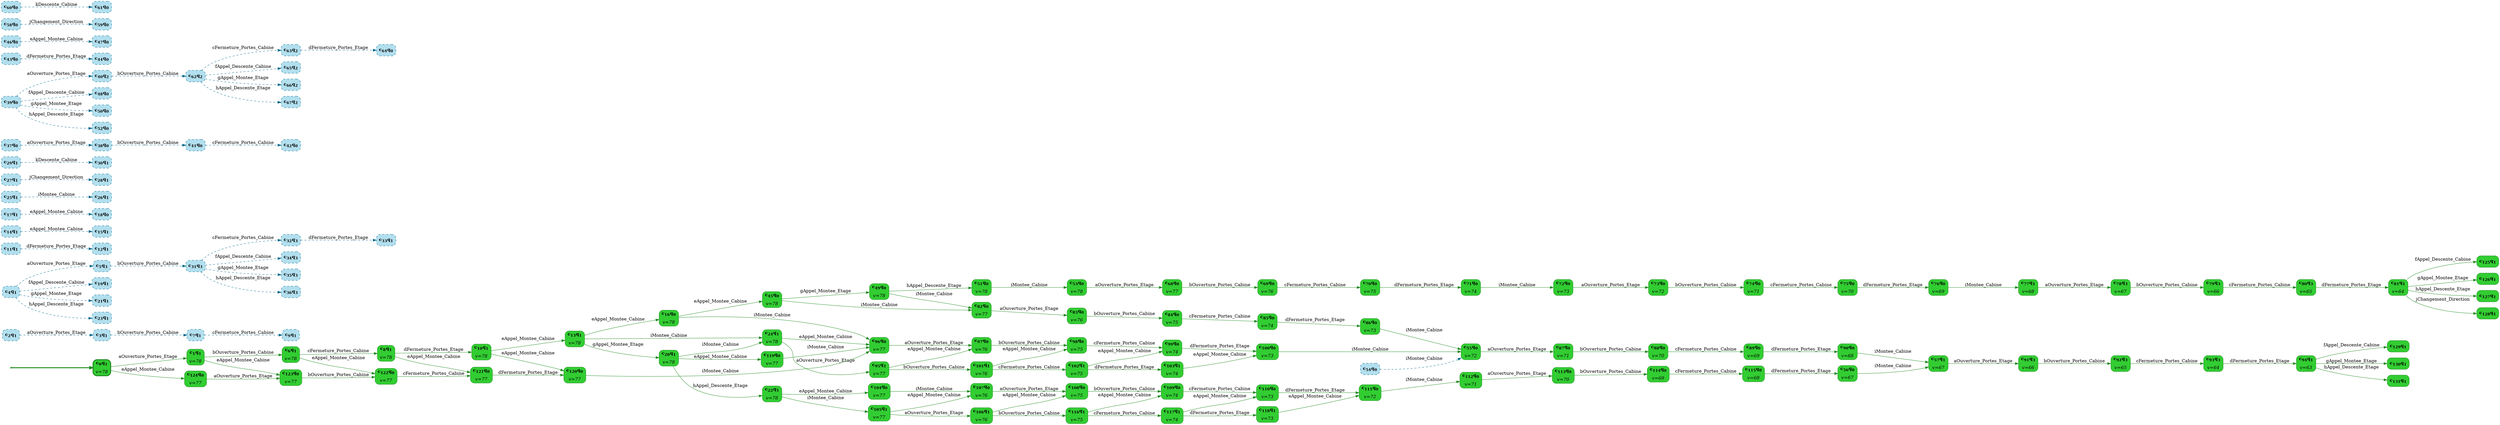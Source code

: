 digraph g {

	rankdir="LR"

	__invisible__[shape="point", color="forestgreen"]
	c0q1[label=<<b>c<sub>0</sub>q<sub>1</sub></b><br/><br/><i>v=78</i>>, shape="box", style="rounded, filled", fillcolor="limegreen", color="forestgreen", penwidth=3] // Initial
	c1q1[label=<<b>c<sub>1</sub>q<sub>1</sub></b><br/><br/><i>v=78</i>>, shape="box", style="rounded, filled", fillcolor="limegreen", color="forestgreen"]
	c6q1[label=<<b>c<sub>6</sub>q<sub>1</sub></b><br/><br/><i>v=78</i>>, shape="box", style="rounded, filled", fillcolor="limegreen", color="forestgreen"]
	c8q1[label=<<b>c<sub>8</sub>q<sub>1</sub></b><br/><br/><i>v=78</i>>, shape="box", style="rounded, filled", fillcolor="limegreen", color="forestgreen"]
	c10q1[label=<<b>c<sub>10</sub>q<sub>1</sub></b><br/><br/><i>v=78</i>>, shape="box", style="rounded, filled", fillcolor="limegreen", color="forestgreen"]
	c13q1[label=<<b>c<sub>13</sub>q<sub>1</sub></b><br/><br/><i>v=78</i>>, shape="box", style="rounded, filled", fillcolor="limegreen", color="forestgreen"]
	c16q0[label=<<b>c<sub>16</sub>q<sub>0</sub></b><br/><br/><i>v=78</i>>, shape="box", style="rounded, filled", fillcolor="limegreen", color="forestgreen"]
	c45q0[label=<<b>c<sub>45</sub>q<sub>0</sub></b><br/><br/><i>v=78</i>>, shape="box", style="rounded, filled", fillcolor="limegreen", color="forestgreen"]
	c49q0[label=<<b>c<sub>49</sub>q<sub>0</sub></b><br/><br/><i>v=78</i>>, shape="box", style="rounded, filled", fillcolor="limegreen", color="forestgreen"]
	c51q0[label=<<b>c<sub>51</sub>q<sub>0</sub></b><br/><br/><i>v=78</i>>, shape="box", style="rounded, filled", fillcolor="limegreen", color="forestgreen"]
	c53q0[label=<<b>c<sub>53</sub>q<sub>0</sub></b><br/><br/><i>v=78</i>>, shape="box", style="rounded, filled", fillcolor="limegreen", color="forestgreen"]
	c68q0[label=<<b>c<sub>68</sub>q<sub>0</sub></b><br/><br/><i>v=77</i>>, shape="box", style="rounded, filled", fillcolor="limegreen", color="forestgreen"]
	c69q0[label=<<b>c<sub>69</sub>q<sub>0</sub></b><br/><br/><i>v=76</i>>, shape="box", style="rounded, filled", fillcolor="limegreen", color="forestgreen"]
	c70q0[label=<<b>c<sub>70</sub>q<sub>0</sub></b><br/><br/><i>v=75</i>>, shape="box", style="rounded, filled", fillcolor="limegreen", color="forestgreen"]
	c71q0[label=<<b>c<sub>71</sub>q<sub>0</sub></b><br/><br/><i>v=74</i>>, shape="box", style="rounded, filled", fillcolor="limegreen", color="forestgreen"]
	c72q0[label=<<b>c<sub>72</sub>q<sub>0</sub></b><br/><br/><i>v=73</i>>, shape="box", style="rounded, filled", fillcolor="limegreen", color="forestgreen"]
	c73q0[label=<<b>c<sub>73</sub>q<sub>0</sub></b><br/><br/><i>v=72</i>>, shape="box", style="rounded, filled", fillcolor="limegreen", color="forestgreen"]
	c74q0[label=<<b>c<sub>74</sub>q<sub>0</sub></b><br/><br/><i>v=71</i>>, shape="box", style="rounded, filled", fillcolor="limegreen", color="forestgreen"]
	c75q0[label=<<b>c<sub>75</sub>q<sub>0</sub></b><br/><br/><i>v=70</i>>, shape="box", style="rounded, filled", fillcolor="limegreen", color="forestgreen"]
	c76q0[label=<<b>c<sub>76</sub>q<sub>0</sub></b><br/><br/><i>v=69</i>>, shape="box", style="rounded, filled", fillcolor="limegreen", color="forestgreen"]
	c77q1[label=<<b>c<sub>77</sub>q<sub>1</sub></b><br/><br/><i>v=68</i>>, shape="box", style="rounded, filled", fillcolor="limegreen", color="forestgreen"]
	c78q3[label=<<b>c<sub>78</sub>q<sub>3</sub></b><br/><br/><i>v=67</i>>, shape="box", style="rounded, filled", fillcolor="limegreen", color="forestgreen"]
	c79q3[label=<<b>c<sub>79</sub>q<sub>3</sub></b><br/><br/><i>v=66</i>>, shape="box", style="rounded, filled", fillcolor="limegreen", color="forestgreen"]
	c80q3[label=<<b>c<sub>80</sub>q<sub>3</sub></b><br/><br/><i>v=65</i>>, shape="box", style="rounded, filled", fillcolor="limegreen", color="forestgreen"]
	c81q1[label=<<b>c<sub>81</sub>q<sub>1</sub></b><br/><br/><i>v=64</i>>, shape="box", style="rounded, filled", fillcolor="limegreen", color="forestgreen"]
	c125q1[label=<<b>c<sub>125</sub>q<sub>1</sub></b>>, shape="box", style="rounded, filled", fillcolor="limegreen", color="forestgreen"]
	c126q1[label=<<b>c<sub>126</sub>q<sub>1</sub></b>>, shape="box", style="rounded, filled", fillcolor="limegreen", color="forestgreen"]
	c127q1[label=<<b>c<sub>127</sub>q<sub>1</sub></b>>, shape="box", style="rounded, filled", fillcolor="limegreen", color="forestgreen"]
	c128q1[label=<<b>c<sub>128</sub>q<sub>1</sub></b>>, shape="box", style="rounded, filled", fillcolor="limegreen", color="forestgreen"]
	c82q0[label=<<b>c<sub>82</sub>q<sub>0</sub></b><br/><br/><i>v=77</i>>, shape="box", style="rounded, filled", fillcolor="limegreen", color="forestgreen"]
	c83q0[label=<<b>c<sub>83</sub>q<sub>0</sub></b><br/><br/><i>v=76</i>>, shape="box", style="rounded, filled", fillcolor="limegreen", color="forestgreen"]
	c84q0[label=<<b>c<sub>84</sub>q<sub>0</sub></b><br/><br/><i>v=75</i>>, shape="box", style="rounded, filled", fillcolor="limegreen", color="forestgreen"]
	c85q0[label=<<b>c<sub>85</sub>q<sub>0</sub></b><br/><br/><i>v=74</i>>, shape="box", style="rounded, filled", fillcolor="limegreen", color="forestgreen"]
	c86q0[label=<<b>c<sub>86</sub>q<sub>0</sub></b><br/><br/><i>v=73</i>>, shape="box", style="rounded, filled", fillcolor="limegreen", color="forestgreen"]
	c55q0[label=<<b>c<sub>55</sub>q<sub>0</sub></b><br/><br/><i>v=72</i>>, shape="box", style="rounded, filled", fillcolor="limegreen", color="forestgreen"]
	c87q0[label=<<b>c<sub>87</sub>q<sub>0</sub></b><br/><br/><i>v=71</i>>, shape="box", style="rounded, filled", fillcolor="limegreen", color="forestgreen"]
	c88q0[label=<<b>c<sub>88</sub>q<sub>0</sub></b><br/><br/><i>v=70</i>>, shape="box", style="rounded, filled", fillcolor="limegreen", color="forestgreen"]
	c89q0[label=<<b>c<sub>89</sub>q<sub>0</sub></b><br/><br/><i>v=69</i>>, shape="box", style="rounded, filled", fillcolor="limegreen", color="forestgreen"]
	c90q0[label=<<b>c<sub>90</sub>q<sub>0</sub></b><br/><br/><i>v=68</i>>, shape="box", style="rounded, filled", fillcolor="limegreen", color="forestgreen"]
	c57q1[label=<<b>c<sub>57</sub>q<sub>1</sub></b><br/><br/><i>v=67</i>>, shape="box", style="rounded, filled", fillcolor="limegreen", color="forestgreen"]
	c91q3[label=<<b>c<sub>91</sub>q<sub>3</sub></b><br/><br/><i>v=66</i>>, shape="box", style="rounded, filled", fillcolor="limegreen", color="forestgreen"]
	c92q3[label=<<b>c<sub>92</sub>q<sub>3</sub></b><br/><br/><i>v=65</i>>, shape="box", style="rounded, filled", fillcolor="limegreen", color="forestgreen"]
	c93q3[label=<<b>c<sub>93</sub>q<sub>3</sub></b><br/><br/><i>v=64</i>>, shape="box", style="rounded, filled", fillcolor="limegreen", color="forestgreen"]
	c94q1[label=<<b>c<sub>94</sub>q<sub>1</sub></b><br/><br/><i>v=63</i>>, shape="box", style="rounded, filled", fillcolor="limegreen", color="forestgreen"]
	c129q1[label=<<b>c<sub>129</sub>q<sub>1</sub></b>>, shape="box", style="rounded, filled", fillcolor="limegreen", color="forestgreen"]
	c130q1[label=<<b>c<sub>130</sub>q<sub>1</sub></b>>, shape="box", style="rounded, filled", fillcolor="limegreen", color="forestgreen"]
	c131q1[label=<<b>c<sub>131</sub>q<sub>1</sub></b>>, shape="box", style="rounded, filled", fillcolor="limegreen", color="forestgreen"]
	c96q0[label=<<b>c<sub>96</sub>q<sub>0</sub></b><br/><br/><i>v=77</i>>, shape="box", style="rounded, filled", fillcolor="limegreen", color="forestgreen"]
	c97q0[label=<<b>c<sub>97</sub>q<sub>0</sub></b><br/><br/><i>v=76</i>>, shape="box", style="rounded, filled", fillcolor="limegreen", color="forestgreen"]
	c98q0[label=<<b>c<sub>98</sub>q<sub>0</sub></b><br/><br/><i>v=75</i>>, shape="box", style="rounded, filled", fillcolor="limegreen", color="forestgreen"]
	c99q0[label=<<b>c<sub>99</sub>q<sub>0</sub></b><br/><br/><i>v=74</i>>, shape="box", style="rounded, filled", fillcolor="limegreen", color="forestgreen"]
	c100q0[label=<<b>c<sub>100</sub>q<sub>0</sub></b><br/><br/><i>v=73</i>>, shape="box", style="rounded, filled", fillcolor="limegreen", color="forestgreen"]
	c20q1[label=<<b>c<sub>20</sub>q<sub>1</sub></b><br/><br/><i>v=78</i>>, shape="box", style="rounded, filled", fillcolor="limegreen", color="forestgreen"]
	c22q1[label=<<b>c<sub>22</sub>q<sub>1</sub></b><br/><br/><i>v=78</i>>, shape="box", style="rounded, filled", fillcolor="limegreen", color="forestgreen"]
	c104q0[label=<<b>c<sub>104</sub>q<sub>0</sub></b><br/><br/><i>v=77</i>>, shape="box", style="rounded, filled", fillcolor="limegreen", color="forestgreen"]
	c107q0[label=<<b>c<sub>107</sub>q<sub>0</sub></b><br/><br/><i>v=76</i>>, shape="box", style="rounded, filled", fillcolor="limegreen", color="forestgreen"]
	c108q0[label=<<b>c<sub>108</sub>q<sub>0</sub></b><br/><br/><i>v=75</i>>, shape="box", style="rounded, filled", fillcolor="limegreen", color="forestgreen"]
	c109q0[label=<<b>c<sub>109</sub>q<sub>0</sub></b><br/><br/><i>v=74</i>>, shape="box", style="rounded, filled", fillcolor="limegreen", color="forestgreen"]
	c110q0[label=<<b>c<sub>110</sub>q<sub>0</sub></b><br/><br/><i>v=73</i>>, shape="box", style="rounded, filled", fillcolor="limegreen", color="forestgreen"]
	c111q0[label=<<b>c<sub>111</sub>q<sub>0</sub></b><br/><br/><i>v=72</i>>, shape="box", style="rounded, filled", fillcolor="limegreen", color="forestgreen"]
	c112q0[label=<<b>c<sub>112</sub>q<sub>0</sub></b><br/><br/><i>v=71</i>>, shape="box", style="rounded, filled", fillcolor="limegreen", color="forestgreen"]
	c113q0[label=<<b>c<sub>113</sub>q<sub>0</sub></b><br/><br/><i>v=70</i>>, shape="box", style="rounded, filled", fillcolor="limegreen", color="forestgreen"]
	c114q0[label=<<b>c<sub>114</sub>q<sub>0</sub></b><br/><br/><i>v=69</i>>, shape="box", style="rounded, filled", fillcolor="limegreen", color="forestgreen"]
	c115q0[label=<<b>c<sub>115</sub>q<sub>0</sub></b><br/><br/><i>v=68</i>>, shape="box", style="rounded, filled", fillcolor="limegreen", color="forestgreen"]
	c56q0[label=<<b>c<sub>56</sub>q<sub>0</sub></b><br/><br/><i>v=67</i>>, shape="box", style="rounded, filled", fillcolor="limegreen", color="forestgreen"]
	c105q1[label=<<b>c<sub>105</sub>q<sub>1</sub></b><br/><br/><i>v=77</i>>, shape="box", style="rounded, filled", fillcolor="limegreen", color="forestgreen"]
	c106q1[label=<<b>c<sub>106</sub>q<sub>1</sub></b><br/><br/><i>v=76</i>>, shape="box", style="rounded, filled", fillcolor="limegreen", color="forestgreen"]
	c116q1[label=<<b>c<sub>116</sub>q<sub>1</sub></b><br/><br/><i>v=75</i>>, shape="box", style="rounded, filled", fillcolor="limegreen", color="forestgreen"]
	c117q1[label=<<b>c<sub>117</sub>q<sub>1</sub></b><br/><br/><i>v=74</i>>, shape="box", style="rounded, filled", fillcolor="limegreen", color="forestgreen"]
	c118q1[label=<<b>c<sub>118</sub>q<sub>1</sub></b><br/><br/><i>v=73</i>>, shape="box", style="rounded, filled", fillcolor="limegreen", color="forestgreen"]
	c24q1[label=<<b>c<sub>24</sub>q<sub>1</sub></b><br/><br/><i>v=78</i>>, shape="box", style="rounded, filled", fillcolor="limegreen", color="forestgreen"]
	c95q1[label=<<b>c<sub>95</sub>q<sub>1</sub></b><br/><br/><i>v=77</i>>, shape="box", style="rounded, filled", fillcolor="limegreen", color="forestgreen"]
	c101q1[label=<<b>c<sub>101</sub>q<sub>1</sub></b><br/><br/><i>v=76</i>>, shape="box", style="rounded, filled", fillcolor="limegreen", color="forestgreen"]
	c102q1[label=<<b>c<sub>102</sub>q<sub>1</sub></b><br/><br/><i>v=75</i>>, shape="box", style="rounded, filled", fillcolor="limegreen", color="forestgreen"]
	c103q1[label=<<b>c<sub>103</sub>q<sub>1</sub></b><br/><br/><i>v=74</i>>, shape="box", style="rounded, filled", fillcolor="limegreen", color="forestgreen"]
	c119q0[label=<<b>c<sub>119</sub>q<sub>0</sub></b><br/><br/><i>v=77</i>>, shape="box", style="rounded, filled", fillcolor="limegreen", color="forestgreen"]
	c120q0[label=<<b>c<sub>120</sub>q<sub>0</sub></b><br/><br/><i>v=77</i>>, shape="box", style="rounded, filled", fillcolor="limegreen", color="forestgreen"]
	c121q0[label=<<b>c<sub>121</sub>q<sub>0</sub></b><br/><br/><i>v=77</i>>, shape="box", style="rounded, filled", fillcolor="limegreen", color="forestgreen"]
	c122q0[label=<<b>c<sub>122</sub>q<sub>0</sub></b><br/><br/><i>v=77</i>>, shape="box", style="rounded, filled", fillcolor="limegreen", color="forestgreen"]
	c123q0[label=<<b>c<sub>123</sub>q<sub>0</sub></b><br/><br/><i>v=77</i>>, shape="box", style="rounded, filled", fillcolor="limegreen", color="forestgreen"]
	c124q0[label=<<b>c<sub>124</sub>q<sub>0</sub></b><br/><br/><i>v=77</i>>, shape="box", style="rounded, filled", fillcolor="limegreen", color="forestgreen"]
	c2q1[label=<<b>c<sub>2</sub>q<sub>1</sub></b>>, shape="box", style="rounded, filled, dashed", fillcolor="lightblue2", color="deepskyblue4"]
	c3q1[label=<<b>c<sub>3</sub>q<sub>1</sub></b>>, shape="box", style="rounded, filled, dashed", fillcolor="lightblue2", color="deepskyblue4"]
	c4q1[label=<<b>c<sub>4</sub>q<sub>1</sub></b>>, shape="box", style="rounded, filled, dashed", fillcolor="lightblue2", color="deepskyblue4"]
	c5q3[label=<<b>c<sub>5</sub>q<sub>3</sub></b>>, shape="box", style="rounded, filled, dashed", fillcolor="lightblue2", color="deepskyblue4"]
	c7q1[label=<<b>c<sub>7</sub>q<sub>1</sub></b>>, shape="box", style="rounded, filled, dashed", fillcolor="lightblue2", color="deepskyblue4"]
	c9q1[label=<<b>c<sub>9</sub>q<sub>1</sub></b>>, shape="box", style="rounded, filled, dashed", fillcolor="lightblue2", color="deepskyblue4"]
	c11q1[label=<<b>c<sub>11</sub>q<sub>1</sub></b>>, shape="box", style="rounded, filled, dashed", fillcolor="lightblue2", color="deepskyblue4"]
	c12q1[label=<<b>c<sub>12</sub>q<sub>1</sub></b>>, shape="box", style="rounded, filled, dashed", fillcolor="lightblue2", color="deepskyblue4"]
	c14q1[label=<<b>c<sub>14</sub>q<sub>1</sub></b>>, shape="box", style="rounded, filled, dashed", fillcolor="lightblue2", color="deepskyblue4"]
	c15q1[label=<<b>c<sub>15</sub>q<sub>1</sub></b>>, shape="box", style="rounded, filled, dashed", fillcolor="lightblue2", color="deepskyblue4"]
	c17q1[label=<<b>c<sub>17</sub>q<sub>1</sub></b>>, shape="box", style="rounded, filled, dashed", fillcolor="lightblue2", color="deepskyblue4"]
	c18q0[label=<<b>c<sub>18</sub>q<sub>0</sub></b>>, shape="box", style="rounded, filled, dashed", fillcolor="lightblue2", color="deepskyblue4"]
	c19q1[label=<<b>c<sub>19</sub>q<sub>1</sub></b>>, shape="box", style="rounded, filled, dashed", fillcolor="lightblue2", color="deepskyblue4"]
	c21q1[label=<<b>c<sub>21</sub>q<sub>1</sub></b>>, shape="box", style="rounded, filled, dashed", fillcolor="lightblue2", color="deepskyblue4"]
	c23q1[label=<<b>c<sub>23</sub>q<sub>1</sub></b>>, shape="box", style="rounded, filled, dashed", fillcolor="lightblue2", color="deepskyblue4"]
	c25q1[label=<<b>c<sub>25</sub>q<sub>1</sub></b>>, shape="box", style="rounded, filled, dashed", fillcolor="lightblue2", color="deepskyblue4"]
	c26q1[label=<<b>c<sub>26</sub>q<sub>1</sub></b>>, shape="box", style="rounded, filled, dashed", fillcolor="lightblue2", color="deepskyblue4"]
	c27q1[label=<<b>c<sub>27</sub>q<sub>1</sub></b>>, shape="box", style="rounded, filled, dashed", fillcolor="lightblue2", color="deepskyblue4"]
	c28q1[label=<<b>c<sub>28</sub>q<sub>1</sub></b>>, shape="box", style="rounded, filled, dashed", fillcolor="lightblue2", color="deepskyblue4"]
	c29q1[label=<<b>c<sub>29</sub>q<sub>1</sub></b>>, shape="box", style="rounded, filled, dashed", fillcolor="lightblue2", color="deepskyblue4"]
	c30q1[label=<<b>c<sub>30</sub>q<sub>1</sub></b>>, shape="box", style="rounded, filled, dashed", fillcolor="lightblue2", color="deepskyblue4"]
	c31q3[label=<<b>c<sub>31</sub>q<sub>3</sub></b>>, shape="box", style="rounded, filled, dashed", fillcolor="lightblue2", color="deepskyblue4"]
	c32q3[label=<<b>c<sub>32</sub>q<sub>3</sub></b>>, shape="box", style="rounded, filled, dashed", fillcolor="lightblue2", color="deepskyblue4"]
	c33q1[label=<<b>c<sub>33</sub>q<sub>1</sub></b>>, shape="box", style="rounded, filled, dashed", fillcolor="lightblue2", color="deepskyblue4"]
	c34q3[label=<<b>c<sub>34</sub>q<sub>3</sub></b>>, shape="box", style="rounded, filled, dashed", fillcolor="lightblue2", color="deepskyblue4"]
	c35q3[label=<<b>c<sub>35</sub>q<sub>3</sub></b>>, shape="box", style="rounded, filled, dashed", fillcolor="lightblue2", color="deepskyblue4"]
	c36q3[label=<<b>c<sub>36</sub>q<sub>3</sub></b>>, shape="box", style="rounded, filled, dashed", fillcolor="lightblue2", color="deepskyblue4"]
	c37q0[label=<<b>c<sub>37</sub>q<sub>0</sub></b>>, shape="box", style="rounded, filled, dashed", fillcolor="lightblue2", color="deepskyblue4"]
	c38q0[label=<<b>c<sub>38</sub>q<sub>0</sub></b>>, shape="box", style="rounded, filled, dashed", fillcolor="lightblue2", color="deepskyblue4"]
	c39q0[label=<<b>c<sub>39</sub>q<sub>0</sub></b>>, shape="box", style="rounded, filled, dashed", fillcolor="lightblue2", color="deepskyblue4"]
	c40q2[label=<<b>c<sub>40</sub>q<sub>2</sub></b>>, shape="box", style="rounded, filled, dashed", fillcolor="lightblue2", color="deepskyblue4"]
	c41q0[label=<<b>c<sub>41</sub>q<sub>0</sub></b>>, shape="box", style="rounded, filled, dashed", fillcolor="lightblue2", color="deepskyblue4"]
	c42q0[label=<<b>c<sub>42</sub>q<sub>0</sub></b>>, shape="box", style="rounded, filled, dashed", fillcolor="lightblue2", color="deepskyblue4"]
	c43q0[label=<<b>c<sub>43</sub>q<sub>0</sub></b>>, shape="box", style="rounded, filled, dashed", fillcolor="lightblue2", color="deepskyblue4"]
	c44q0[label=<<b>c<sub>44</sub>q<sub>0</sub></b>>, shape="box", style="rounded, filled, dashed", fillcolor="lightblue2", color="deepskyblue4"]
	c46q0[label=<<b>c<sub>46</sub>q<sub>0</sub></b>>, shape="box", style="rounded, filled, dashed", fillcolor="lightblue2", color="deepskyblue4"]
	c47q0[label=<<b>c<sub>47</sub>q<sub>0</sub></b>>, shape="box", style="rounded, filled, dashed", fillcolor="lightblue2", color="deepskyblue4"]
	c48q0[label=<<b>c<sub>48</sub>q<sub>0</sub></b>>, shape="box", style="rounded, filled, dashed", fillcolor="lightblue2", color="deepskyblue4"]
	c50q0[label=<<b>c<sub>50</sub>q<sub>0</sub></b>>, shape="box", style="rounded, filled, dashed", fillcolor="lightblue2", color="deepskyblue4"]
	c52q0[label=<<b>c<sub>52</sub>q<sub>0</sub></b>>, shape="box", style="rounded, filled, dashed", fillcolor="lightblue2", color="deepskyblue4"]
	c54q0[label=<<b>c<sub>54</sub>q<sub>0</sub></b>>, shape="box", style="rounded, filled, dashed", fillcolor="lightblue2", color="deepskyblue4"]
	c58q0[label=<<b>c<sub>58</sub>q<sub>0</sub></b>>, shape="box", style="rounded, filled, dashed", fillcolor="lightblue2", color="deepskyblue4"]
	c59q0[label=<<b>c<sub>59</sub>q<sub>0</sub></b>>, shape="box", style="rounded, filled, dashed", fillcolor="lightblue2", color="deepskyblue4"]
	c60q0[label=<<b>c<sub>60</sub>q<sub>0</sub></b>>, shape="box", style="rounded, filled, dashed", fillcolor="lightblue2", color="deepskyblue4"]
	c61q0[label=<<b>c<sub>61</sub>q<sub>0</sub></b>>, shape="box", style="rounded, filled, dashed", fillcolor="lightblue2", color="deepskyblue4"]
	c62q2[label=<<b>c<sub>62</sub>q<sub>2</sub></b>>, shape="box", style="rounded, filled, dashed", fillcolor="lightblue2", color="deepskyblue4"]
	c63q2[label=<<b>c<sub>63</sub>q<sub>2</sub></b>>, shape="box", style="rounded, filled, dashed", fillcolor="lightblue2", color="deepskyblue4"]
	c64q0[label=<<b>c<sub>64</sub>q<sub>0</sub></b>>, shape="box", style="rounded, filled, dashed", fillcolor="lightblue2", color="deepskyblue4"]
	c65q2[label=<<b>c<sub>65</sub>q<sub>2</sub></b>>, shape="box", style="rounded, filled, dashed", fillcolor="lightblue2", color="deepskyblue4"]
	c66q2[label=<<b>c<sub>66</sub>q<sub>2</sub></b>>, shape="box", style="rounded, filled, dashed", fillcolor="lightblue2", color="deepskyblue4"]
	c67q2[label=<<b>c<sub>67</sub>q<sub>2</sub></b>>, shape="box", style="rounded, filled, dashed", fillcolor="lightblue2", color="deepskyblue4"]

	__invisible__ -> c0q1[penwidth=3, color="forestgreen"]
	c0q1 -> c1q1[label=<aOuverture_Portes_Etage>, color="forestgreen"]
	c1q1 -> c6q1[label=<bOuverture_Portes_Cabine>, color="forestgreen"]
	c6q1 -> c8q1[label=<cFermeture_Portes_Cabine>, color="forestgreen"]
	c8q1 -> c10q1[label=<dFermeture_Portes_Etage>, color="forestgreen"]
	c10q1 -> c13q1[label=<eAppel_Montee_Cabine>, color="forestgreen"]
	c13q1 -> c16q0[label=<eAppel_Montee_Cabine>, color="forestgreen"]
	c16q0 -> c45q0[label=<eAppel_Montee_Cabine>, color="forestgreen"]
	c45q0 -> c49q0[label=<gAppel_Montee_Etage>, color="forestgreen"]
	c49q0 -> c51q0[label=<hAppel_Descente_Etage>, color="forestgreen"]
	c51q0 -> c53q0[label=<iMontee_Cabine>, color="forestgreen"]
	c53q0 -> c68q0[label=<aOuverture_Portes_Etage>, color="forestgreen"]
	c68q0 -> c69q0[label=<bOuverture_Portes_Cabine>, color="forestgreen"]
	c69q0 -> c70q0[label=<cFermeture_Portes_Cabine>, color="forestgreen"]
	c70q0 -> c71q0[label=<dFermeture_Portes_Etage>, color="forestgreen"]
	c71q0 -> c72q0[label=<iMontee_Cabine>, color="forestgreen"]
	c72q0 -> c73q0[label=<aOuverture_Portes_Etage>, color="forestgreen"]
	c73q0 -> c74q0[label=<bOuverture_Portes_Cabine>, color="forestgreen"]
	c74q0 -> c75q0[label=<cFermeture_Portes_Cabine>, color="forestgreen"]
	c75q0 -> c76q0[label=<dFermeture_Portes_Etage>, color="forestgreen"]
	c76q0 -> c77q1[label=<iMontee_Cabine>, color="forestgreen"]
	c77q1 -> c78q3[label=<aOuverture_Portes_Etage>, color="forestgreen"]
	c78q3 -> c79q3[label=<bOuverture_Portes_Cabine>, color="forestgreen"]
	c79q3 -> c80q3[label=<cFermeture_Portes_Cabine>, color="forestgreen"]
	c80q3 -> c81q1[label=<dFermeture_Portes_Etage>, color="forestgreen"]
	c81q1 -> c125q1[label=<fAppel_Descente_Cabine>, color="forestgreen"]
	c81q1 -> c126q1[label=<gAppel_Montee_Etage>, color="forestgreen"]
	c81q1 -> c127q1[label=<hAppel_Descente_Etage>, color="forestgreen"]
	c81q1 -> c128q1[label=<jChangement_Direction>, color="forestgreen"]
	c49q0 -> c82q0[label=<iMontee_Cabine>, color="forestgreen"]
	c82q0 -> c83q0[label=<aOuverture_Portes_Etage>, color="forestgreen"]
	c83q0 -> c84q0[label=<bOuverture_Portes_Cabine>, color="forestgreen"]
	c84q0 -> c85q0[label=<cFermeture_Portes_Cabine>, color="forestgreen"]
	c85q0 -> c86q0[label=<dFermeture_Portes_Etage>, color="forestgreen"]
	c86q0 -> c55q0[label=<iMontee_Cabine>, color="forestgreen"]
	c55q0 -> c87q0[label=<aOuverture_Portes_Etage>, color="forestgreen"]
	c87q0 -> c88q0[label=<bOuverture_Portes_Cabine>, color="forestgreen"]
	c88q0 -> c89q0[label=<cFermeture_Portes_Cabine>, color="forestgreen"]
	c89q0 -> c90q0[label=<dFermeture_Portes_Etage>, color="forestgreen"]
	c90q0 -> c57q1[label=<iMontee_Cabine>, color="forestgreen"]
	c57q1 -> c91q3[label=<aOuverture_Portes_Etage>, color="forestgreen"]
	c91q3 -> c92q3[label=<bOuverture_Portes_Cabine>, color="forestgreen"]
	c92q3 -> c93q3[label=<cFermeture_Portes_Cabine>, color="forestgreen"]
	c93q3 -> c94q1[label=<dFermeture_Portes_Etage>, color="forestgreen"]
	c94q1 -> c129q1[label=<fAppel_Descente_Cabine>, color="forestgreen"]
	c94q1 -> c130q1[label=<gAppel_Montee_Etage>, color="forestgreen"]
	c94q1 -> c131q1[label=<hAppel_Descente_Etage>, color="forestgreen"]
	c45q0 -> c82q0[label=<iMontee_Cabine>, color="forestgreen"]
	c16q0 -> c96q0[label=<iMontee_Cabine>, color="forestgreen"]
	c96q0 -> c97q0[label=<aOuverture_Portes_Etage>, color="forestgreen"]
	c97q0 -> c98q0[label=<bOuverture_Portes_Cabine>, color="forestgreen"]
	c98q0 -> c99q0[label=<cFermeture_Portes_Cabine>, color="forestgreen"]
	c99q0 -> c100q0[label=<dFermeture_Portes_Etage>, color="forestgreen"]
	c100q0 -> c55q0[label=<iMontee_Cabine>, color="forestgreen"]
	c13q1 -> c20q1[label=<gAppel_Montee_Etage>, color="forestgreen"]
	c20q1 -> c22q1[label=<hAppel_Descente_Etage>, color="forestgreen"]
	c22q1 -> c104q0[label=<eAppel_Montee_Cabine>, color="forestgreen"]
	c104q0 -> c107q0[label=<iMontee_Cabine>, color="forestgreen"]
	c107q0 -> c108q0[label=<aOuverture_Portes_Etage>, color="forestgreen"]
	c108q0 -> c109q0[label=<bOuverture_Portes_Cabine>, color="forestgreen"]
	c109q0 -> c110q0[label=<cFermeture_Portes_Cabine>, color="forestgreen"]
	c110q0 -> c111q0[label=<dFermeture_Portes_Etage>, color="forestgreen"]
	c111q0 -> c112q0[label=<iMontee_Cabine>, color="forestgreen"]
	c112q0 -> c113q0[label=<aOuverture_Portes_Etage>, color="forestgreen"]
	c113q0 -> c114q0[label=<bOuverture_Portes_Cabine>, color="forestgreen"]
	c114q0 -> c115q0[label=<cFermeture_Portes_Cabine>, color="forestgreen"]
	c115q0 -> c56q0[label=<dFermeture_Portes_Etage>, color="forestgreen"]
	c56q0 -> c57q1[label=<iMontee_Cabine>, color="forestgreen"]
	c22q1 -> c105q1[label=<iMontee_Cabine>, color="forestgreen"]
	c105q1 -> c106q1[label=<aOuverture_Portes_Etage>, color="forestgreen"]
	c106q1 -> c116q1[label=<bOuverture_Portes_Cabine>, color="forestgreen"]
	c116q1 -> c117q1[label=<cFermeture_Portes_Cabine>, color="forestgreen"]
	c117q1 -> c118q1[label=<dFermeture_Portes_Etage>, color="forestgreen"]
	c118q1 -> c111q0[label=<eAppel_Montee_Cabine>, color="forestgreen"]
	c117q1 -> c110q0[label=<eAppel_Montee_Cabine>, color="forestgreen"]
	c116q1 -> c109q0[label=<eAppel_Montee_Cabine>, color="forestgreen"]
	c106q1 -> c108q0[label=<eAppel_Montee_Cabine>, color="forestgreen"]
	c105q1 -> c107q0[label=<eAppel_Montee_Cabine>, color="forestgreen"]
	c20q1 -> c24q1[label=<iMontee_Cabine>, color="forestgreen"]
	c24q1 -> c95q1[label=<aOuverture_Portes_Etage>, color="forestgreen"]
	c95q1 -> c101q1[label=<bOuverture_Portes_Cabine>, color="forestgreen"]
	c101q1 -> c102q1[label=<cFermeture_Portes_Cabine>, color="forestgreen"]
	c102q1 -> c103q1[label=<dFermeture_Portes_Etage>, color="forestgreen"]
	c103q1 -> c100q0[label=<eAppel_Montee_Cabine>, color="forestgreen"]
	c102q1 -> c99q0[label=<eAppel_Montee_Cabine>, color="forestgreen"]
	c101q1 -> c98q0[label=<eAppel_Montee_Cabine>, color="forestgreen"]
	c95q1 -> c97q0[label=<eAppel_Montee_Cabine>, color="forestgreen"]
	c24q1 -> c96q0[label=<eAppel_Montee_Cabine>, color="forestgreen"]
	c20q1 -> c119q0[label=<eAppel_Montee_Cabine>, color="forestgreen"]
	c119q0 -> c96q0[label=<iMontee_Cabine>, color="forestgreen"]
	c13q1 -> c24q1[label=<iMontee_Cabine>, color="forestgreen"]
	c10q1 -> c120q0[label=<eAppel_Montee_Cabine>, color="forestgreen"]
	c120q0 -> c96q0[label=<iMontee_Cabine>, color="forestgreen"]
	c8q1 -> c121q0[label=<eAppel_Montee_Cabine>, color="forestgreen"]
	c121q0 -> c120q0[label=<dFermeture_Portes_Etage>, color="forestgreen"]
	c6q1 -> c122q0[label=<eAppel_Montee_Cabine>, color="forestgreen"]
	c122q0 -> c121q0[label=<cFermeture_Portes_Cabine>, color="forestgreen"]
	c1q1 -> c123q0[label=<eAppel_Montee_Cabine>, color="forestgreen"]
	c123q0 -> c122q0[label=<bOuverture_Portes_Cabine>, color="forestgreen"]
	c0q1 -> c124q0[label=<eAppel_Montee_Cabine>, color="forestgreen"]
	c124q0 -> c123q0[label=<aOuverture_Portes_Etage>, color="forestgreen"]
	c2q1 -> c3q1[label=<aOuverture_Portes_Etage>, color="deepskyblue4", style="dashed"]
	c4q1 -> c5q3[label=<aOuverture_Portes_Etage>, color="deepskyblue4", style="dashed"]
	c3q1 -> c7q1[label=<bOuverture_Portes_Cabine>, color="deepskyblue4", style="dashed"]
	c7q1 -> c9q1[label=<cFermeture_Portes_Cabine>, color="deepskyblue4", style="dashed"]
	c11q1 -> c12q1[label=<dFermeture_Portes_Etage>, color="deepskyblue4", style="dashed"]
	c14q1 -> c15q1[label=<eAppel_Montee_Cabine>, color="deepskyblue4", style="dashed"]
	c17q1 -> c18q0[label=<eAppel_Montee_Cabine>, color="deepskyblue4", style="dashed"]
	c4q1 -> c19q1[label=<fAppel_Descente_Cabine>, color="deepskyblue4", style="dashed"]
	c4q1 -> c21q1[label=<gAppel_Montee_Etage>, color="deepskyblue4", style="dashed"]
	c4q1 -> c23q1[label=<hAppel_Descente_Etage>, color="deepskyblue4", style="dashed"]
	c25q1 -> c26q1[label=<iMontee_Cabine>, color="deepskyblue4", style="dashed"]
	c27q1 -> c28q1[label=<jChangement_Direction>, color="deepskyblue4", style="dashed"]
	c29q1 -> c30q1[label=<kDescente_Cabine>, color="deepskyblue4", style="dashed"]
	c5q3 -> c31q3[label=<bOuverture_Portes_Cabine>, color="deepskyblue4", style="dashed"]
	c31q3 -> c32q3[label=<cFermeture_Portes_Cabine>, color="deepskyblue4", style="dashed"]
	c32q3 -> c33q1[label=<dFermeture_Portes_Etage>, color="deepskyblue4", style="dashed"]
	c31q3 -> c34q3[label=<fAppel_Descente_Cabine>, color="deepskyblue4", style="dashed"]
	c31q3 -> c35q3[label=<gAppel_Montee_Etage>, color="deepskyblue4", style="dashed"]
	c31q3 -> c36q3[label=<hAppel_Descente_Etage>, color="deepskyblue4", style="dashed"]
	c37q0 -> c38q0[label=<aOuverture_Portes_Etage>, color="deepskyblue4", style="dashed"]
	c39q0 -> c40q2[label=<aOuverture_Portes_Etage>, color="deepskyblue4", style="dashed"]
	c38q0 -> c41q0[label=<bOuverture_Portes_Cabine>, color="deepskyblue4", style="dashed"]
	c41q0 -> c42q0[label=<cFermeture_Portes_Cabine>, color="deepskyblue4", style="dashed"]
	c43q0 -> c44q0[label=<dFermeture_Portes_Etage>, color="deepskyblue4", style="dashed"]
	c46q0 -> c47q0[label=<eAppel_Montee_Cabine>, color="deepskyblue4", style="dashed"]
	c39q0 -> c48q0[label=<fAppel_Descente_Cabine>, color="deepskyblue4", style="dashed"]
	c39q0 -> c50q0[label=<gAppel_Montee_Etage>, color="deepskyblue4", style="dashed"]
	c39q0 -> c52q0[label=<hAppel_Descente_Etage>, color="deepskyblue4", style="dashed"]
	c54q0 -> c55q0[label=<iMontee_Cabine>, color="deepskyblue4", style="dashed"]
	c58q0 -> c59q0[label=<jChangement_Direction>, color="deepskyblue4", style="dashed"]
	c60q0 -> c61q0[label=<kDescente_Cabine>, color="deepskyblue4", style="dashed"]
	c40q2 -> c62q2[label=<bOuverture_Portes_Cabine>, color="deepskyblue4", style="dashed"]
	c62q2 -> c63q2[label=<cFermeture_Portes_Cabine>, color="deepskyblue4", style="dashed"]
	c63q2 -> c64q0[label=<dFermeture_Portes_Etage>, color="deepskyblue4", style="dashed"]
	c62q2 -> c65q2[label=<fAppel_Descente_Cabine>, color="deepskyblue4", style="dashed"]
	c62q2 -> c66q2[label=<gAppel_Montee_Etage>, color="deepskyblue4", style="dashed"]
	c62q2 -> c67q2[label=<hAppel_Descente_Etage>, color="deepskyblue4", style="dashed"]

}

